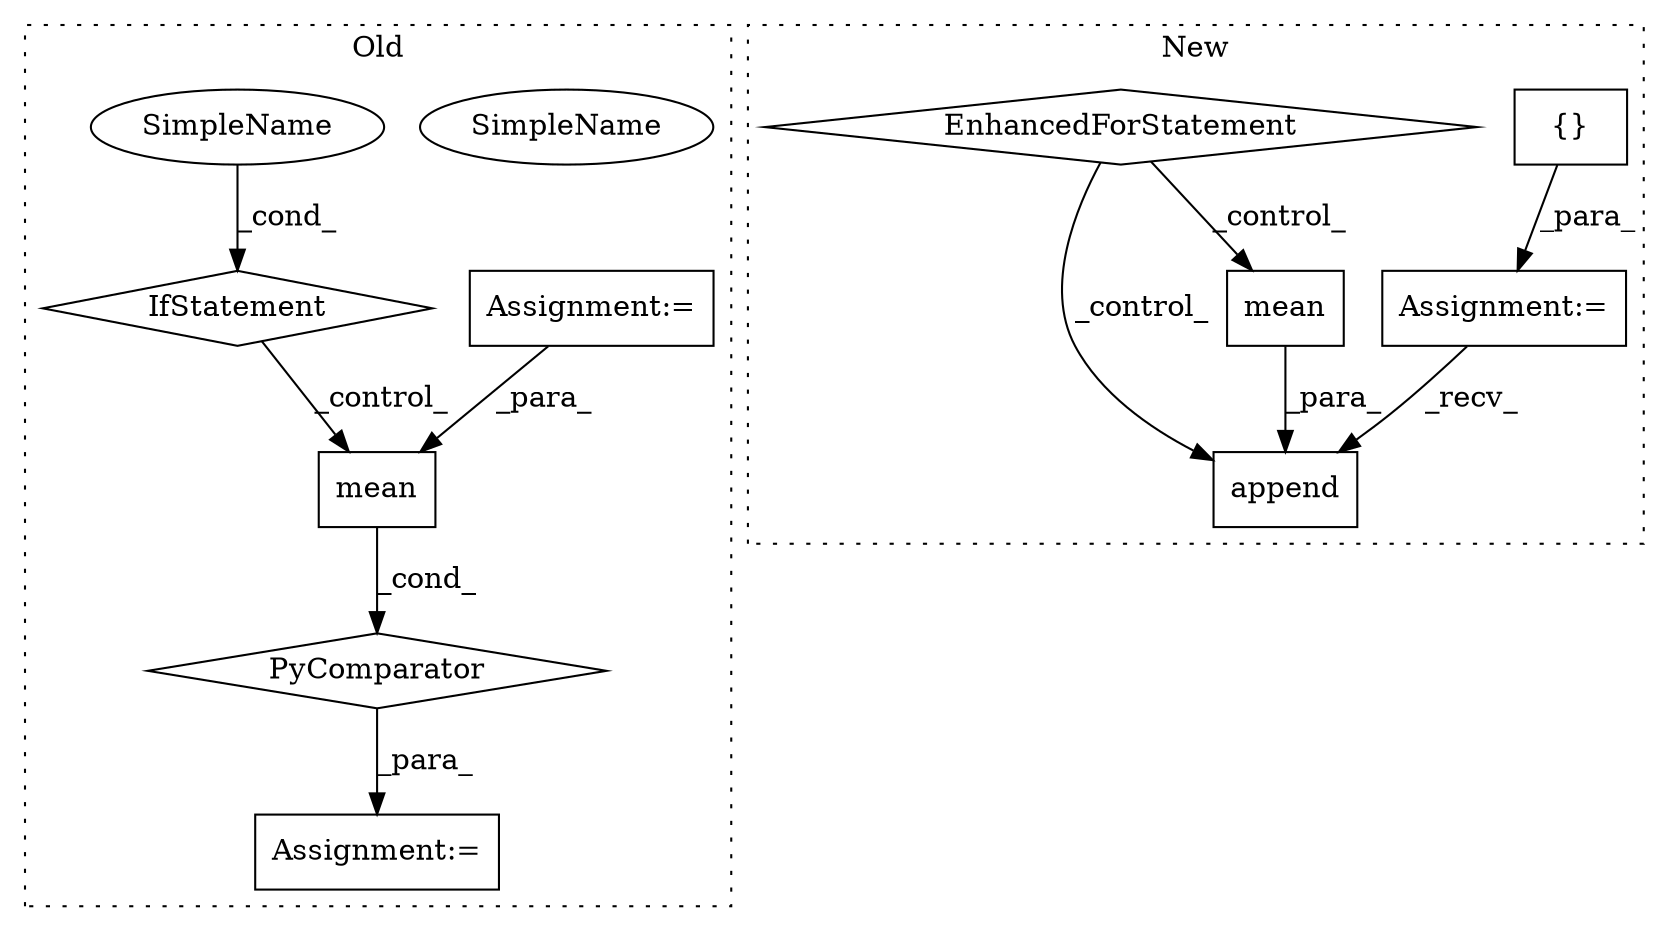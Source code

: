digraph G {
subgraph cluster0 {
1 [label="mean" a="32" s="1350,1387" l="5,1" shape="box"];
4 [label="Assignment:=" a="7" s="1453" l="21" shape="box"];
5 [label="Assignment:=" a="7" s="1328" l="1" shape="box"];
6 [label="IfStatement" a="25" s="1453" l="21" shape="diamond"];
7 [label="SimpleName" a="42" s="1469" l="5" shape="ellipse"];
8 [label="PyComparator" a="113" s="1453" l="21" shape="diamond"];
12 [label="SimpleName" a="42" s="1469" l="5" shape="ellipse"];
label = "Old";
style="dotted";
}
subgraph cluster1 {
2 [label="{}" a="4" s="1098" l="2" shape="box"];
3 [label="Assignment:=" a="7" s="1088" l="1" shape="box"];
9 [label="append" a="32" s="1221,1289" l="7,1" shape="box"];
10 [label="EnhancedForStatement" a="70" s="1106,1171" l="53,2" shape="diamond"];
11 [label="mean" a="32" s="1234,1288" l="5,1" shape="box"];
label = "New";
style="dotted";
}
1 -> 8 [label="_cond_"];
2 -> 3 [label="_para_"];
3 -> 9 [label="_recv_"];
4 -> 1 [label="_para_"];
6 -> 1 [label="_control_"];
8 -> 5 [label="_para_"];
10 -> 11 [label="_control_"];
10 -> 9 [label="_control_"];
11 -> 9 [label="_para_"];
12 -> 6 [label="_cond_"];
}